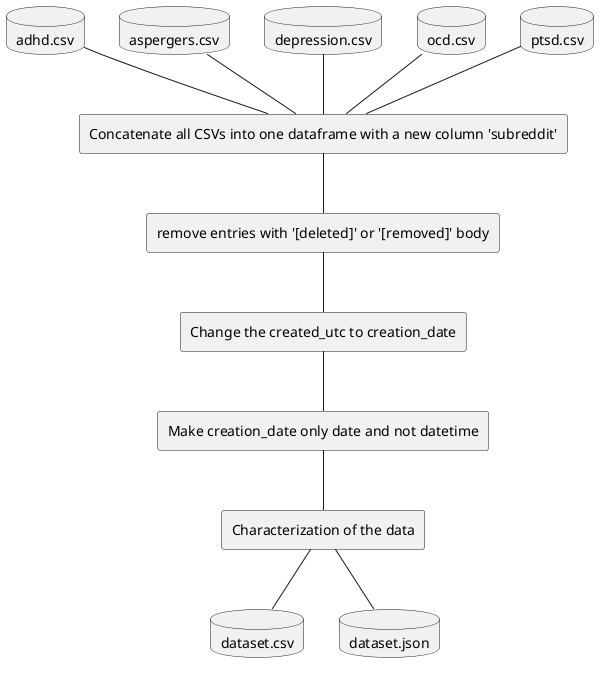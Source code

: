 @startuml pipeline


'Two database elements side by side
database "adhd.csv" as ADHDCsv {
}
database "aspergers.csv" as AspergersCsv {
}
database "depression.csv" as DepressionCsv {
}
database "ocd.csv" as OCDCsv {
}
database "ptsd.csv" as PTSDCsv {
}

rectangle "Concatenate all CSVs into one dataframe with a new column 'subreddit'" as Concatenate

ADHDCsv -- Concatenate
AspergersCsv -- Concatenate
DepressionCsv -- Concatenate
OCDCsv -- Concatenate
PTSDCsv -- Concatenate

rectangle "remove entries with '[deleted]' or '[removed]' body" as RemoveDeleted

Concatenate -- RemoveDeleted

rectangle "Change the created_utc to creation_date" as ChangeColumn

RemoveDeleted -- ChangeColumn

rectangle "Make creation_date only date and not datetime" as RemoveTime

ChangeColumn -- RemoveTime

rectangle "Characterization of the data" as Characterization

RemoveTime -- Characterization

database "dataset.csv" as DatasetCSV {
}

database "dataset.json" as DatasetJSON {
}

Characterization -- DatasetCSV
Characterization -- DatasetJSON

@enduml